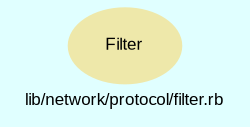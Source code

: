 digraph TopLevel {
    compound = true
    bgcolor = lightcyan1
    fontname = Arial
    fontsize = 8
    label = "lib/network/protocol/filter.rb"
    node [
        fontname = Arial,
        fontsize = 8,
        color = black
    ]

    Filter [
        fontcolor = black,
        URL = "classes/Filter.html",
        shape = ellipse,
        color = palegoldenrod,
        style = filled,
        label = "Filter"
    ]

}


